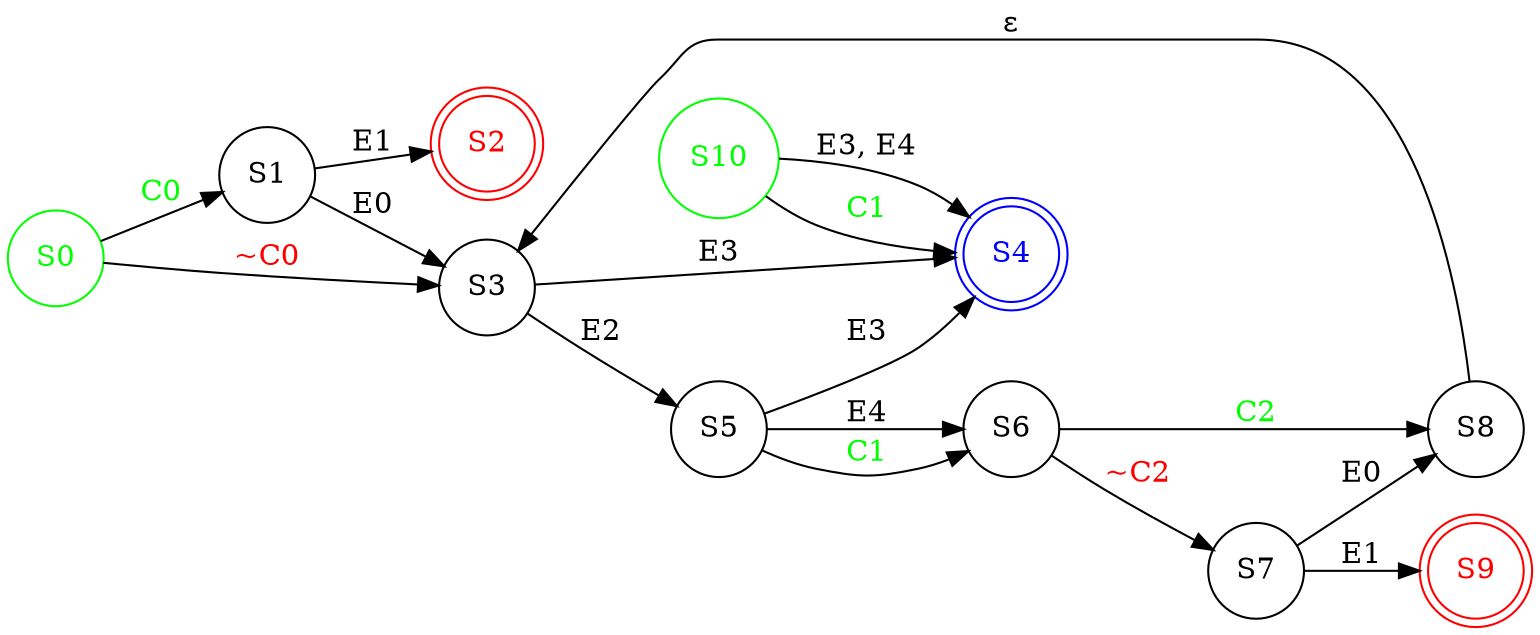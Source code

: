 digraph SingleResizableOrder {
  rankdir = LR;

  node [shape = circle];

  S0 [color = green
      fontcolor = green];
  S2 [shape = doublecircle
      color = red
      fontcolor = red];
  S4 [shape = doublecircle
      color = blue
      fontcolor = blue];
  S9 [shape = doublecircle
      color = red
      fontcolor = red];
  S10 [color = green
       fontcolor = green];

  S0 -> S1 [label = "C0"
            fontcolor = green];
  S0 -> S3 [label = "~C0"
            fontcolor = red];
  S1 -> S2 [label = "E1"];
  S1 -> S3 [label = "E0"];
  S3 -> S4 [label = "E3"];
  S3 -> S5 [label = "E2"];
  S5 -> S4 [label = "E3"];
  S5 -> S6 [label = "E4"
            weight = 100];
  S5 -> S6 [label = "C1"
            fontcolor = green];
  S6 -> S7 [label = "~C2"
            fontcolor = red];
  S6 -> S8 [label = "C2"
            fontcolor = green
            weight = 100];
  S7 -> S8 [label = "E0"];
  S7 -> S9 [label = "E1"
            weight = 100];
  S8 -> S3 [label = "&#949;"];
  S10 -> S4 [label = "E3, E4"];
  S10 -> S4 [label = "C1",
             fontcolor = green];
}
